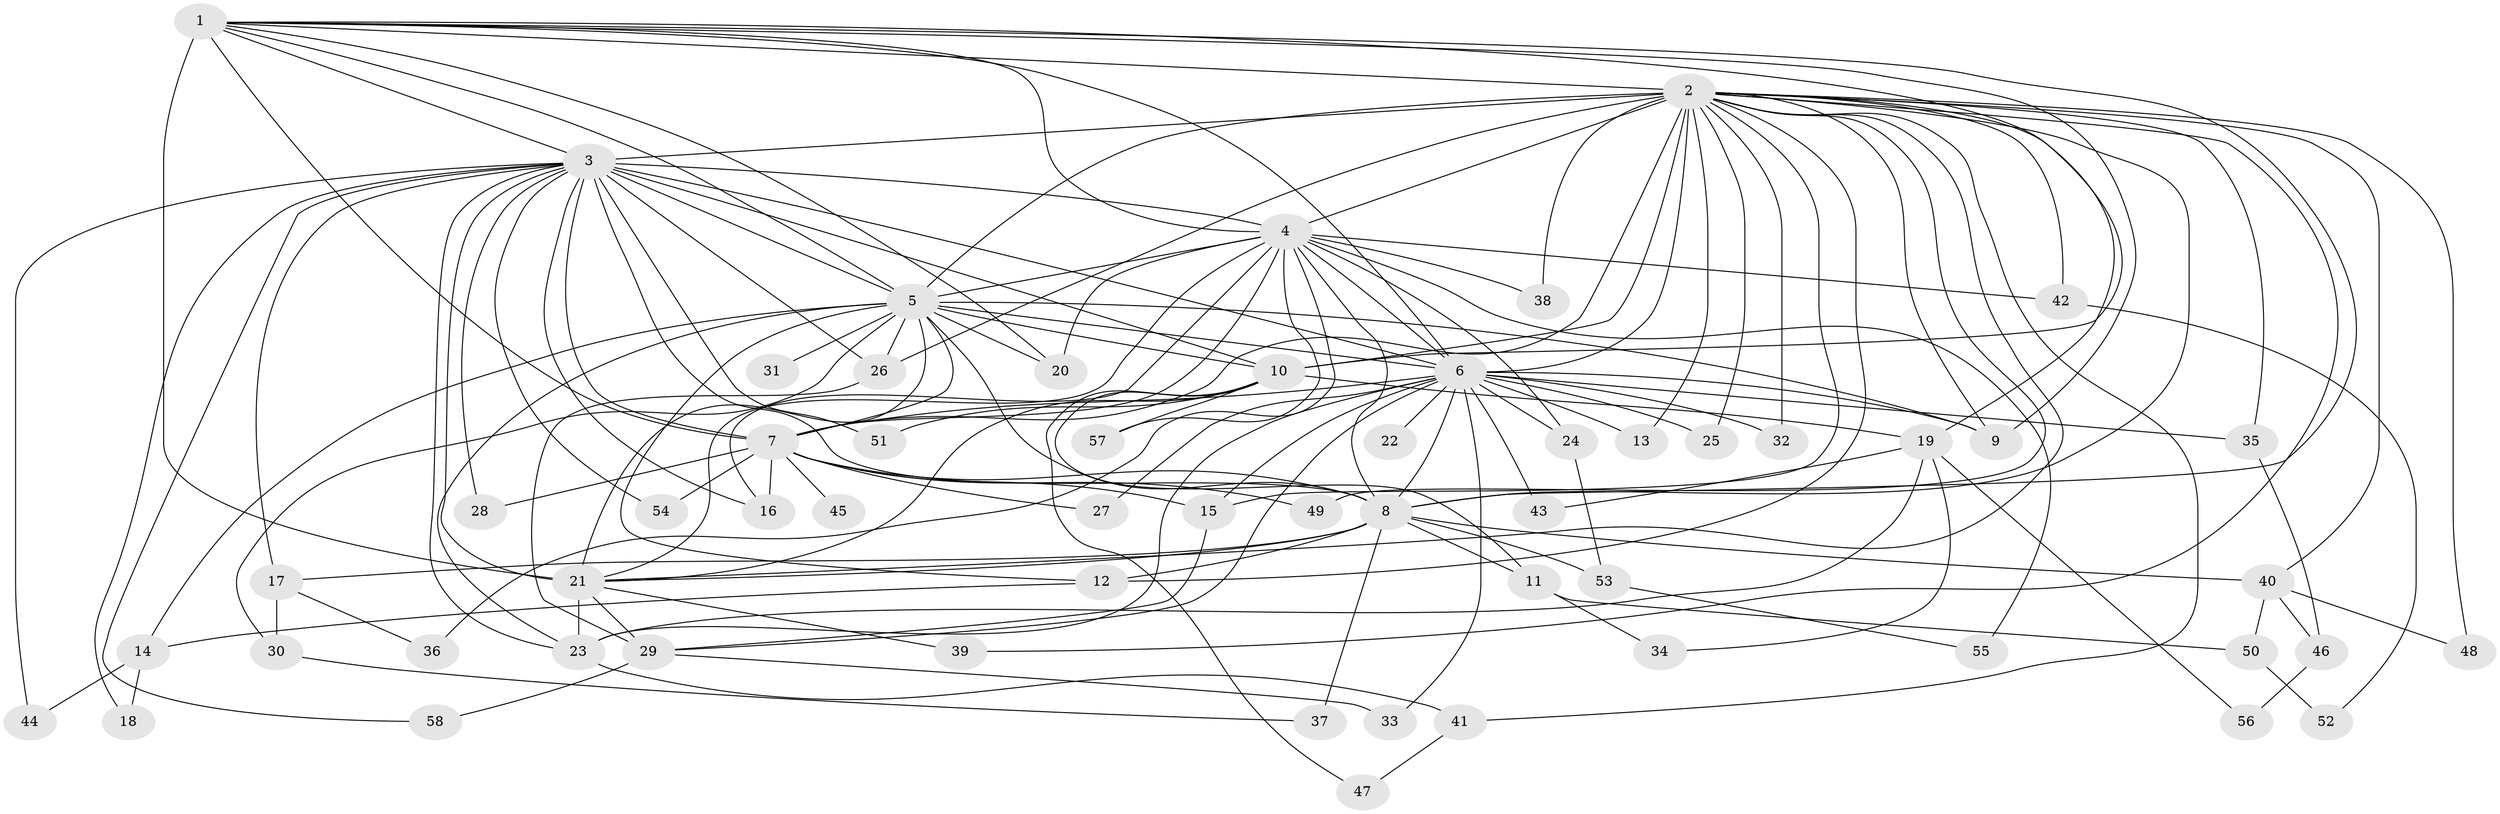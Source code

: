 // original degree distribution, {27: 0.010416666666666666, 25: 0.010416666666666666, 15: 0.010416666666666666, 20: 0.010416666666666666, 19: 0.020833333333333332, 22: 0.010416666666666666, 26: 0.010416666666666666, 18: 0.010416666666666666, 17: 0.010416666666666666, 2: 0.5625, 3: 0.21875, 8: 0.010416666666666666, 4: 0.0625, 6: 0.010416666666666666, 5: 0.020833333333333332, 7: 0.010416666666666666}
// Generated by graph-tools (version 1.1) at 2025/49/03/04/25 22:49:47]
// undirected, 58 vertices, 144 edges
graph export_dot {
  node [color=gray90,style=filled];
  1;
  2;
  3;
  4;
  5;
  6;
  7;
  8;
  9;
  10;
  11;
  12;
  13;
  14;
  15;
  16;
  17;
  18;
  19;
  20;
  21;
  22;
  23;
  24;
  25;
  26;
  27;
  28;
  29;
  30;
  31;
  32;
  33;
  34;
  35;
  36;
  37;
  38;
  39;
  40;
  41;
  42;
  43;
  44;
  45;
  46;
  47;
  48;
  49;
  50;
  51;
  52;
  53;
  54;
  55;
  56;
  57;
  58;
  1 -- 2 [weight=2.0];
  1 -- 3 [weight=3.0];
  1 -- 4 [weight=1.0];
  1 -- 5 [weight=1.0];
  1 -- 6 [weight=1.0];
  1 -- 7 [weight=1.0];
  1 -- 8 [weight=1.0];
  1 -- 9 [weight=1.0];
  1 -- 10 [weight=1.0];
  1 -- 20 [weight=1.0];
  1 -- 21 [weight=13.0];
  2 -- 3 [weight=4.0];
  2 -- 4 [weight=3.0];
  2 -- 5 [weight=2.0];
  2 -- 6 [weight=4.0];
  2 -- 7 [weight=2.0];
  2 -- 8 [weight=3.0];
  2 -- 9 [weight=1.0];
  2 -- 10 [weight=1.0];
  2 -- 12 [weight=2.0];
  2 -- 13 [weight=1.0];
  2 -- 15 [weight=1.0];
  2 -- 19 [weight=1.0];
  2 -- 21 [weight=2.0];
  2 -- 25 [weight=1.0];
  2 -- 26 [weight=1.0];
  2 -- 32 [weight=1.0];
  2 -- 35 [weight=1.0];
  2 -- 38 [weight=1.0];
  2 -- 39 [weight=1.0];
  2 -- 40 [weight=1.0];
  2 -- 41 [weight=1.0];
  2 -- 42 [weight=1.0];
  2 -- 48 [weight=1.0];
  2 -- 49 [weight=1.0];
  3 -- 4 [weight=2.0];
  3 -- 5 [weight=2.0];
  3 -- 6 [weight=2.0];
  3 -- 7 [weight=3.0];
  3 -- 8 [weight=2.0];
  3 -- 10 [weight=1.0];
  3 -- 16 [weight=1.0];
  3 -- 17 [weight=1.0];
  3 -- 18 [weight=1.0];
  3 -- 21 [weight=1.0];
  3 -- 23 [weight=1.0];
  3 -- 26 [weight=1.0];
  3 -- 28 [weight=1.0];
  3 -- 44 [weight=1.0];
  3 -- 51 [weight=1.0];
  3 -- 54 [weight=1.0];
  3 -- 58 [weight=1.0];
  4 -- 5 [weight=2.0];
  4 -- 6 [weight=1.0];
  4 -- 7 [weight=1.0];
  4 -- 8 [weight=1.0];
  4 -- 16 [weight=1.0];
  4 -- 20 [weight=1.0];
  4 -- 21 [weight=1.0];
  4 -- 24 [weight=1.0];
  4 -- 36 [weight=1.0];
  4 -- 38 [weight=1.0];
  4 -- 42 [weight=1.0];
  4 -- 55 [weight=1.0];
  4 -- 57 [weight=1.0];
  5 -- 6 [weight=2.0];
  5 -- 7 [weight=1.0];
  5 -- 8 [weight=1.0];
  5 -- 9 [weight=1.0];
  5 -- 10 [weight=1.0];
  5 -- 12 [weight=1.0];
  5 -- 14 [weight=1.0];
  5 -- 20 [weight=1.0];
  5 -- 21 [weight=2.0];
  5 -- 23 [weight=1.0];
  5 -- 26 [weight=1.0];
  5 -- 30 [weight=1.0];
  5 -- 31 [weight=1.0];
  6 -- 7 [weight=1.0];
  6 -- 8 [weight=2.0];
  6 -- 9 [weight=1.0];
  6 -- 13 [weight=1.0];
  6 -- 15 [weight=1.0];
  6 -- 22 [weight=1.0];
  6 -- 23 [weight=1.0];
  6 -- 24 [weight=1.0];
  6 -- 25 [weight=1.0];
  6 -- 27 [weight=1.0];
  6 -- 29 [weight=1.0];
  6 -- 32 [weight=1.0];
  6 -- 33 [weight=1.0];
  6 -- 35 [weight=1.0];
  6 -- 43 [weight=1.0];
  7 -- 8 [weight=1.0];
  7 -- 15 [weight=1.0];
  7 -- 16 [weight=1.0];
  7 -- 27 [weight=1.0];
  7 -- 28 [weight=1.0];
  7 -- 45 [weight=1.0];
  7 -- 49 [weight=1.0];
  7 -- 54 [weight=1.0];
  8 -- 11 [weight=1.0];
  8 -- 12 [weight=1.0];
  8 -- 17 [weight=1.0];
  8 -- 21 [weight=1.0];
  8 -- 37 [weight=1.0];
  8 -- 40 [weight=1.0];
  8 -- 53 [weight=1.0];
  10 -- 11 [weight=1.0];
  10 -- 19 [weight=1.0];
  10 -- 21 [weight=1.0];
  10 -- 47 [weight=1.0];
  10 -- 51 [weight=1.0];
  10 -- 57 [weight=1.0];
  11 -- 34 [weight=1.0];
  11 -- 50 [weight=1.0];
  12 -- 14 [weight=1.0];
  14 -- 18 [weight=1.0];
  14 -- 44 [weight=1.0];
  15 -- 29 [weight=1.0];
  17 -- 30 [weight=1.0];
  17 -- 36 [weight=1.0];
  19 -- 23 [weight=1.0];
  19 -- 34 [weight=1.0];
  19 -- 43 [weight=1.0];
  19 -- 56 [weight=1.0];
  21 -- 23 [weight=1.0];
  21 -- 29 [weight=2.0];
  21 -- 39 [weight=1.0];
  23 -- 41 [weight=1.0];
  24 -- 53 [weight=1.0];
  26 -- 29 [weight=1.0];
  29 -- 33 [weight=1.0];
  29 -- 58 [weight=1.0];
  30 -- 37 [weight=1.0];
  35 -- 46 [weight=1.0];
  40 -- 46 [weight=1.0];
  40 -- 48 [weight=1.0];
  40 -- 50 [weight=1.0];
  41 -- 47 [weight=1.0];
  42 -- 52 [weight=1.0];
  46 -- 56 [weight=1.0];
  50 -- 52 [weight=1.0];
  53 -- 55 [weight=1.0];
}

